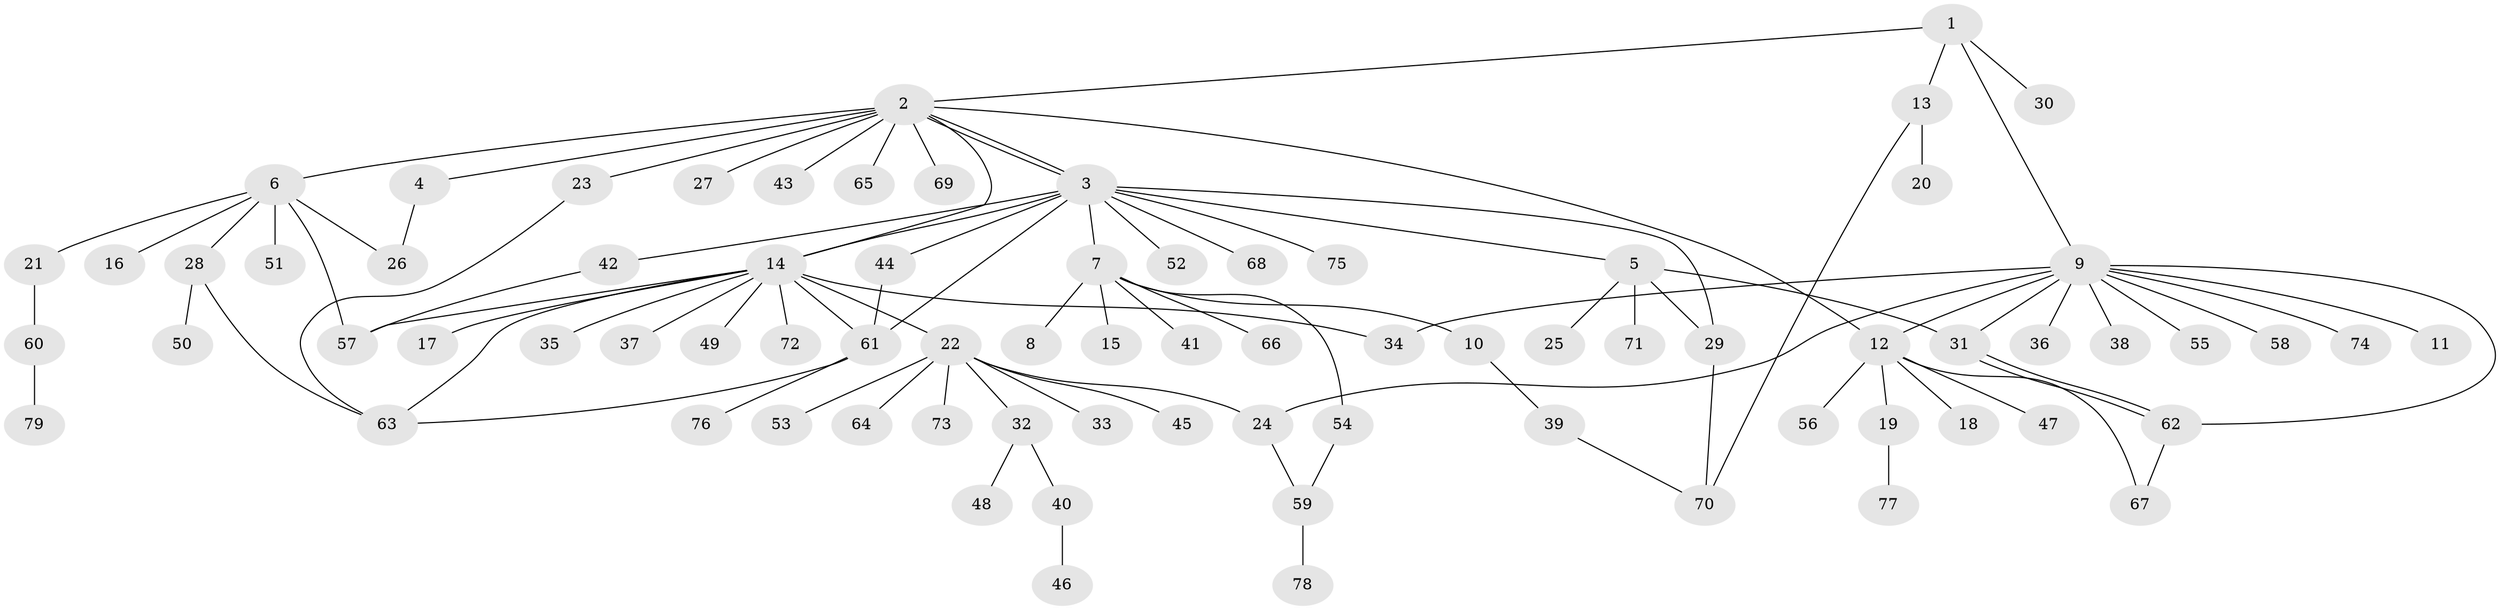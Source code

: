 // Generated by graph-tools (version 1.1) at 2025/01/03/09/25 03:01:38]
// undirected, 79 vertices, 99 edges
graph export_dot {
graph [start="1"]
  node [color=gray90,style=filled];
  1;
  2;
  3;
  4;
  5;
  6;
  7;
  8;
  9;
  10;
  11;
  12;
  13;
  14;
  15;
  16;
  17;
  18;
  19;
  20;
  21;
  22;
  23;
  24;
  25;
  26;
  27;
  28;
  29;
  30;
  31;
  32;
  33;
  34;
  35;
  36;
  37;
  38;
  39;
  40;
  41;
  42;
  43;
  44;
  45;
  46;
  47;
  48;
  49;
  50;
  51;
  52;
  53;
  54;
  55;
  56;
  57;
  58;
  59;
  60;
  61;
  62;
  63;
  64;
  65;
  66;
  67;
  68;
  69;
  70;
  71;
  72;
  73;
  74;
  75;
  76;
  77;
  78;
  79;
  1 -- 2;
  1 -- 9;
  1 -- 13;
  1 -- 30;
  2 -- 3;
  2 -- 3;
  2 -- 4;
  2 -- 6;
  2 -- 12;
  2 -- 14;
  2 -- 23;
  2 -- 27;
  2 -- 43;
  2 -- 65;
  2 -- 69;
  3 -- 5;
  3 -- 7;
  3 -- 14;
  3 -- 29;
  3 -- 42;
  3 -- 44;
  3 -- 52;
  3 -- 61;
  3 -- 68;
  3 -- 75;
  4 -- 26;
  5 -- 25;
  5 -- 29;
  5 -- 31;
  5 -- 71;
  6 -- 16;
  6 -- 21;
  6 -- 26;
  6 -- 28;
  6 -- 51;
  6 -- 57;
  7 -- 8;
  7 -- 10;
  7 -- 15;
  7 -- 41;
  7 -- 54;
  7 -- 66;
  9 -- 11;
  9 -- 12;
  9 -- 24;
  9 -- 31;
  9 -- 34;
  9 -- 36;
  9 -- 38;
  9 -- 55;
  9 -- 58;
  9 -- 62;
  9 -- 74;
  10 -- 39;
  12 -- 18;
  12 -- 19;
  12 -- 47;
  12 -- 56;
  12 -- 67;
  13 -- 20;
  13 -- 70;
  14 -- 17;
  14 -- 22;
  14 -- 34;
  14 -- 35;
  14 -- 37;
  14 -- 49;
  14 -- 57;
  14 -- 61;
  14 -- 63;
  14 -- 72;
  19 -- 77;
  21 -- 60;
  22 -- 24;
  22 -- 32;
  22 -- 33;
  22 -- 45;
  22 -- 53;
  22 -- 64;
  22 -- 73;
  23 -- 63;
  24 -- 59;
  28 -- 50;
  28 -- 63;
  29 -- 70;
  31 -- 62;
  31 -- 62;
  32 -- 40;
  32 -- 48;
  39 -- 70;
  40 -- 46;
  42 -- 57;
  44 -- 61;
  54 -- 59;
  59 -- 78;
  60 -- 79;
  61 -- 63;
  61 -- 76;
  62 -- 67;
}
